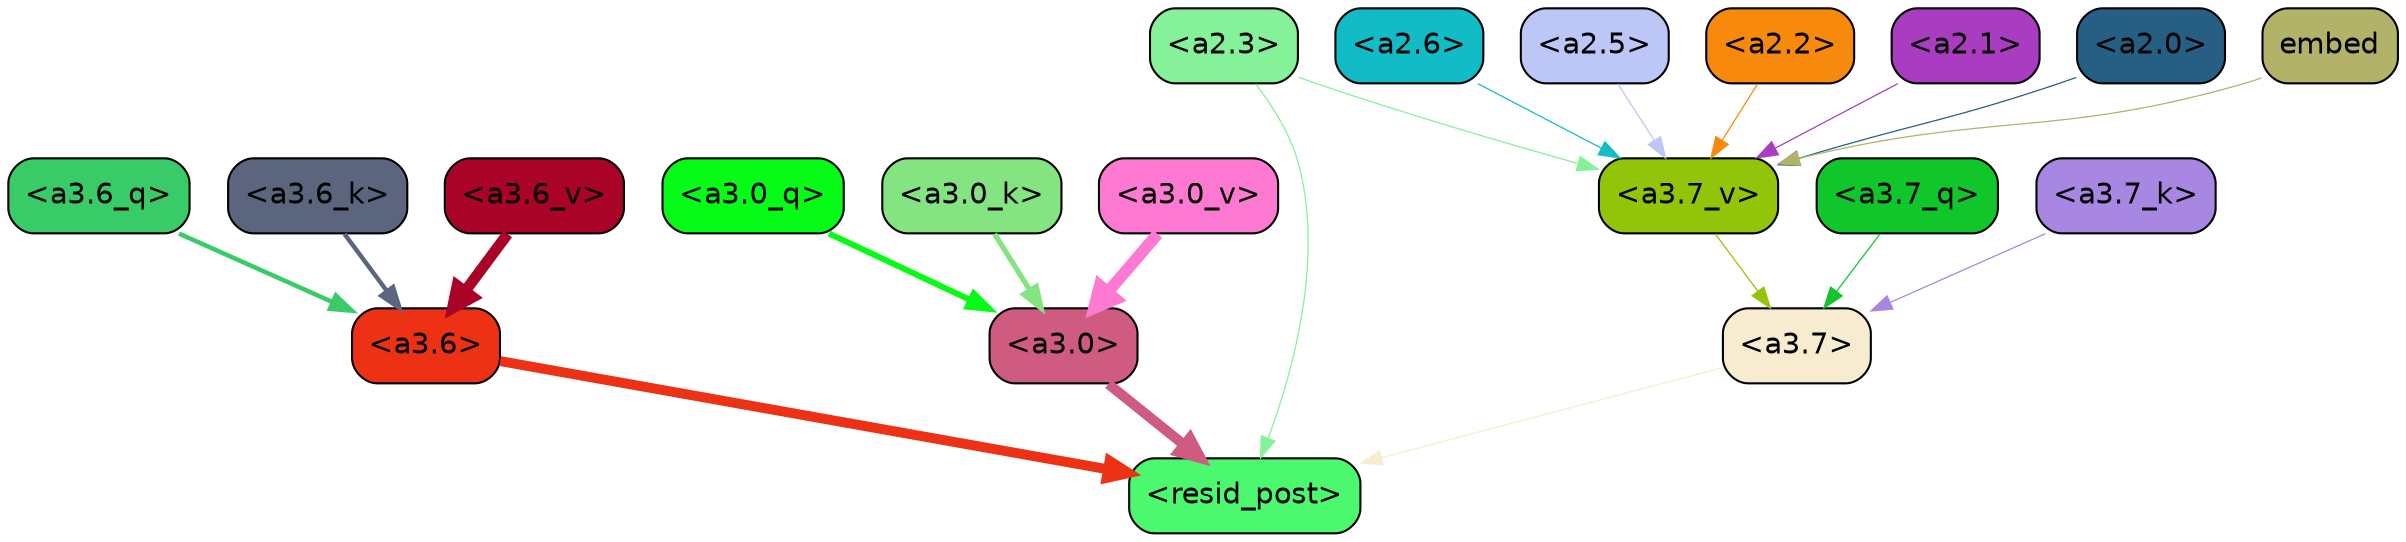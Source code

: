 strict digraph "" {
	graph [bgcolor=transparent,
		layout=dot,
		overlap=false,
		splines=true
	];
	"<a3.7>"	[color=black,
		fillcolor="#f7eccf",
		fontname=Helvetica,
		shape=box,
		style="filled, rounded"];
	"<resid_post>"	[color=black,
		fillcolor="#4cf96e",
		fontname=Helvetica,
		shape=box,
		style="filled, rounded"];
	"<a3.7>" -> "<resid_post>"	[color="#f7eccf",
		penwidth=0.6];
	"<a3.6>"	[color=black,
		fillcolor="#ec3115",
		fontname=Helvetica,
		shape=box,
		style="filled, rounded"];
	"<a3.6>" -> "<resid_post>"	[color="#ec3115",
		penwidth=4.7534414529800415];
	"<a3.0>"	[color=black,
		fillcolor="#cf5b80",
		fontname=Helvetica,
		shape=box,
		style="filled, rounded"];
	"<a3.0>" -> "<resid_post>"	[color="#cf5b80",
		penwidth=4.898576855659485];
	"<a2.3>"	[color=black,
		fillcolor="#85f199",
		fontname=Helvetica,
		shape=box,
		style="filled, rounded"];
	"<a2.3>" -> "<resid_post>"	[color="#85f199",
		penwidth=0.6];
	"<a3.7_v>"	[color=black,
		fillcolor="#92c509",
		fontname=Helvetica,
		shape=box,
		style="filled, rounded"];
	"<a2.3>" -> "<a3.7_v>"	[color="#85f199",
		penwidth=0.6];
	"<a3.7_q>"	[color=black,
		fillcolor="#10c62a",
		fontname=Helvetica,
		shape=box,
		style="filled, rounded"];
	"<a3.7_q>" -> "<a3.7>"	[color="#10c62a",
		penwidth=0.6];
	"<a3.6_q>"	[color=black,
		fillcolor="#39cb67",
		fontname=Helvetica,
		shape=box,
		style="filled, rounded"];
	"<a3.6_q>" -> "<a3.6>"	[color="#39cb67",
		penwidth=2.160832464694977];
	"<a3.0_q>"	[color=black,
		fillcolor="#06fb17",
		fontname=Helvetica,
		shape=box,
		style="filled, rounded"];
	"<a3.0_q>" -> "<a3.0>"	[color="#06fb17",
		penwidth=2.870753765106201];
	"<a3.7_k>"	[color=black,
		fillcolor="#a887e2",
		fontname=Helvetica,
		shape=box,
		style="filled, rounded"];
	"<a3.7_k>" -> "<a3.7>"	[color="#a887e2",
		penwidth=0.6];
	"<a3.6_k>"	[color=black,
		fillcolor="#5b667e",
		fontname=Helvetica,
		shape=box,
		style="filled, rounded"];
	"<a3.6_k>" -> "<a3.6>"	[color="#5b667e",
		penwidth=2.13908451795578];
	"<a3.0_k>"	[color=black,
		fillcolor="#85e482",
		fontname=Helvetica,
		shape=box,
		style="filled, rounded"];
	"<a3.0_k>" -> "<a3.0>"	[color="#85e482",
		penwidth=2.520303964614868];
	"<a3.7_v>" -> "<a3.7>"	[color="#92c509",
		penwidth=0.6];
	"<a3.6_v>"	[color=black,
		fillcolor="#aa0328",
		fontname=Helvetica,
		shape=box,
		style="filled, rounded"];
	"<a3.6_v>" -> "<a3.6>"	[color="#aa0328",
		penwidth=5.297133803367615];
	"<a3.0_v>"	[color=black,
		fillcolor="#fd79d2",
		fontname=Helvetica,
		shape=box,
		style="filled, rounded"];
	"<a3.0_v>" -> "<a3.0>"	[color="#fd79d2",
		penwidth=5.680712580680847];
	"<a2.6>"	[color=black,
		fillcolor="#11bcc6",
		fontname=Helvetica,
		shape=box,
		style="filled, rounded"];
	"<a2.6>" -> "<a3.7_v>"	[color="#11bcc6",
		penwidth=0.6];
	"<a2.5>"	[color=black,
		fillcolor="#bdc7f7",
		fontname=Helvetica,
		shape=box,
		style="filled, rounded"];
	"<a2.5>" -> "<a3.7_v>"	[color="#bdc7f7",
		penwidth=0.6];
	"<a2.2>"	[color=black,
		fillcolor="#f78a0c",
		fontname=Helvetica,
		shape=box,
		style="filled, rounded"];
	"<a2.2>" -> "<a3.7_v>"	[color="#f78a0c",
		penwidth=0.6];
	"<a2.1>"	[color=black,
		fillcolor="#aa3cc1",
		fontname=Helvetica,
		shape=box,
		style="filled, rounded"];
	"<a2.1>" -> "<a3.7_v>"	[color="#aa3cc1",
		penwidth=0.6];
	"<a2.0>"	[color=black,
		fillcolor="#265f83",
		fontname=Helvetica,
		shape=box,
		style="filled, rounded"];
	"<a2.0>" -> "<a3.7_v>"	[color="#265f83",
		penwidth=0.6];
	embed	[color=black,
		fillcolor="#b2b369",
		fontname=Helvetica,
		shape=box,
		style="filled, rounded"];
	embed -> "<a3.7_v>"	[color="#b2b369",
		penwidth=0.6];
}

